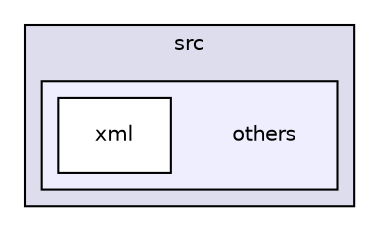 digraph "src/others" {
  compound=true
  node [ fontsize="10", fontname="Helvetica"];
  edge [ labelfontsize="10", labelfontname="Helvetica"];
  subgraph clusterdir_68267d1309a1af8e8297ef4c3efbcdba {
    graph [ bgcolor="#ddddee", pencolor="black", label="src" fontname="Helvetica", fontsize="10", URL="dir_68267d1309a1af8e8297ef4c3efbcdba.html"]
  subgraph clusterdir_ee85a277d6bdb0713b12a4272f5d2f76 {
    graph [ bgcolor="#eeeeff", pencolor="black", label="" URL="dir_ee85a277d6bdb0713b12a4272f5d2f76.html"];
    dir_ee85a277d6bdb0713b12a4272f5d2f76 [shape=plaintext label="others"];
    dir_ae5b42d2cef17525c5c8ecbdbabb820f [shape=box label="xml" color="black" fillcolor="white" style="filled" URL="dir_ae5b42d2cef17525c5c8ecbdbabb820f.html"];
  }
  }
}
